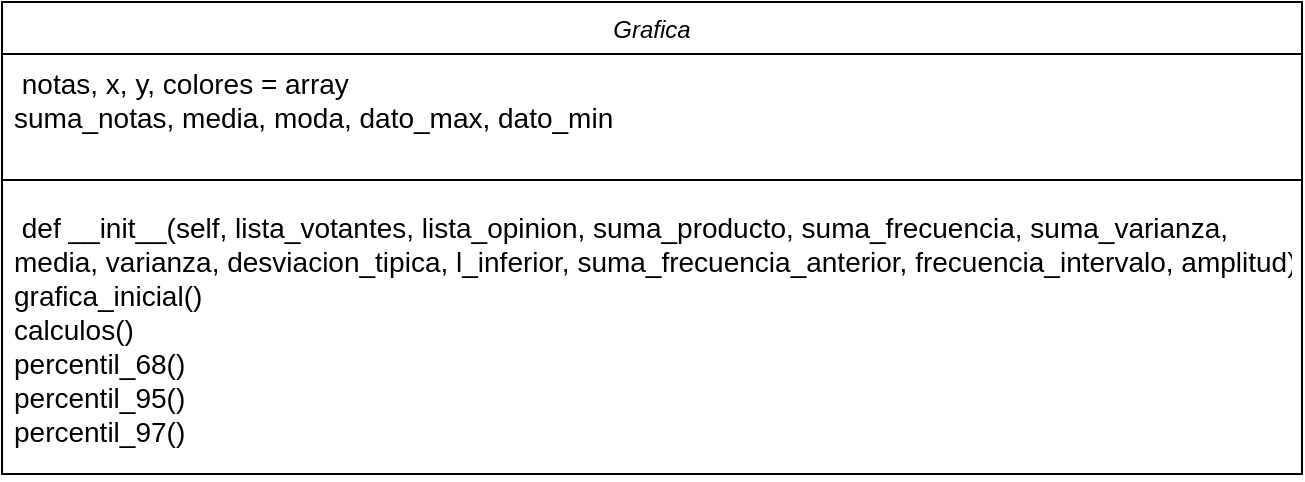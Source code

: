 <mxfile version="17.4.6" type="device"><diagram id="C5RBs43oDa-KdzZeNtuy" name="Page-1"><mxGraphModel dx="1038" dy="1720" grid="1" gridSize="10" guides="1" tooltips="1" connect="1" arrows="1" fold="1" page="1" pageScale="1" pageWidth="827" pageHeight="1169" math="0" shadow="0"><root><mxCell id="WIyWlLk6GJQsqaUBKTNV-0"/><mxCell id="WIyWlLk6GJQsqaUBKTNV-1" parent="WIyWlLk6GJQsqaUBKTNV-0"/><mxCell id="zkfFHV4jXpPFQw0GAbJ--0" value="Grafica" style="swimlane;fontStyle=2;align=center;verticalAlign=top;childLayout=stackLayout;horizontal=1;startSize=26;horizontalStack=0;resizeParent=1;resizeLast=0;collapsible=1;marginBottom=0;rounded=0;shadow=0;strokeWidth=1;" parent="WIyWlLk6GJQsqaUBKTNV-1" vertex="1"><mxGeometry x="90" y="-340" width="650" height="236" as="geometry"><mxRectangle x="230" y="140" width="160" height="26" as="alternateBounds"/></mxGeometry></mxCell><mxCell id="zkfFHV4jXpPFQw0GAbJ--1" value=" notas, x, y, colores = array&#10;suma_notas, media, moda, dato_max, dato_min&#10;" style="text;align=left;verticalAlign=top;spacingLeft=4;spacingRight=4;overflow=hidden;rotatable=0;points=[[0,0.5],[1,0.5]];portConstraint=eastwest;fontSize=14;" parent="zkfFHV4jXpPFQw0GAbJ--0" vertex="1"><mxGeometry y="26" width="650" height="54" as="geometry"/></mxCell><mxCell id="zkfFHV4jXpPFQw0GAbJ--4" value="" style="line;html=1;strokeWidth=1;align=left;verticalAlign=middle;spacingTop=-1;spacingLeft=3;spacingRight=3;rotatable=0;labelPosition=right;points=[];portConstraint=eastwest;" parent="zkfFHV4jXpPFQw0GAbJ--0" vertex="1"><mxGeometry y="80" width="650" height="18" as="geometry"/></mxCell><mxCell id="zkfFHV4jXpPFQw0GAbJ--5" value=" def __init__(self, lista_votantes, lista_opinion, suma_producto, suma_frecuencia, suma_varianza, &#10;media, varianza, desviacion_tipica, l_inferior, suma_frecuencia_anterior, frecuencia_intervalo, amplitud)&#10;grafica_inicial()&#10;calculos()&#10;percentil_68()&#10;percentil_95()&#10;percentil_97()&#10;" style="text;align=left;verticalAlign=top;spacingLeft=4;spacingRight=4;overflow=hidden;rotatable=0;points=[[0,0.5],[1,0.5]];portConstraint=eastwest;fontSize=14;" parent="zkfFHV4jXpPFQw0GAbJ--0" vertex="1"><mxGeometry y="98" width="650" height="138" as="geometry"/></mxCell></root></mxGraphModel></diagram></mxfile>